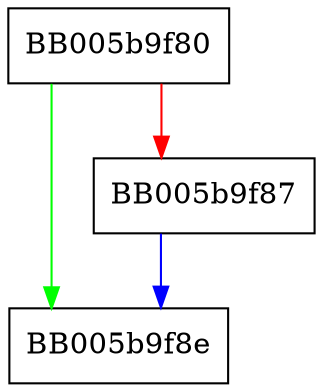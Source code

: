 digraph evp_cipher_up_ref {
  node [shape="box"];
  graph [splines=ortho];
  BB005b9f80 -> BB005b9f8e [color="green"];
  BB005b9f80 -> BB005b9f87 [color="red"];
  BB005b9f87 -> BB005b9f8e [color="blue"];
}